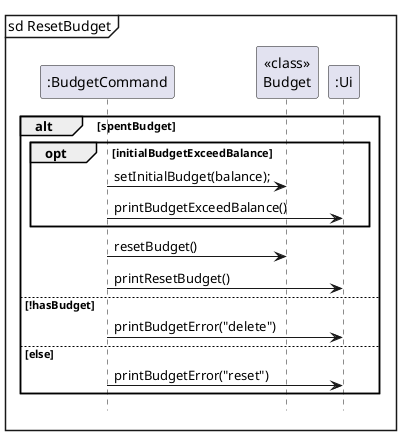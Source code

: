 @startuml

mainframe sd ResetBudget
participant ":BudgetCommand" as BudgetCommand
participant "<<class>>\nBudget" as Budget
participant ":Ui" as Ui

alt spentBudget
    opt initialBudgetExceedBalance
        BudgetCommand -> Budget: setInitialBudget(balance);
        BudgetCommand -> Ui: printBudgetExceedBalance()
    end
    BudgetCommand -> Budget: resetBudget()
    BudgetCommand -> Ui: printResetBudget()
else !hasBudget
    BudgetCommand -> Ui: printBudgetError("delete")
else else
    BudgetCommand -> Ui: printBudgetError("reset")
end

hide footbox
@enduml